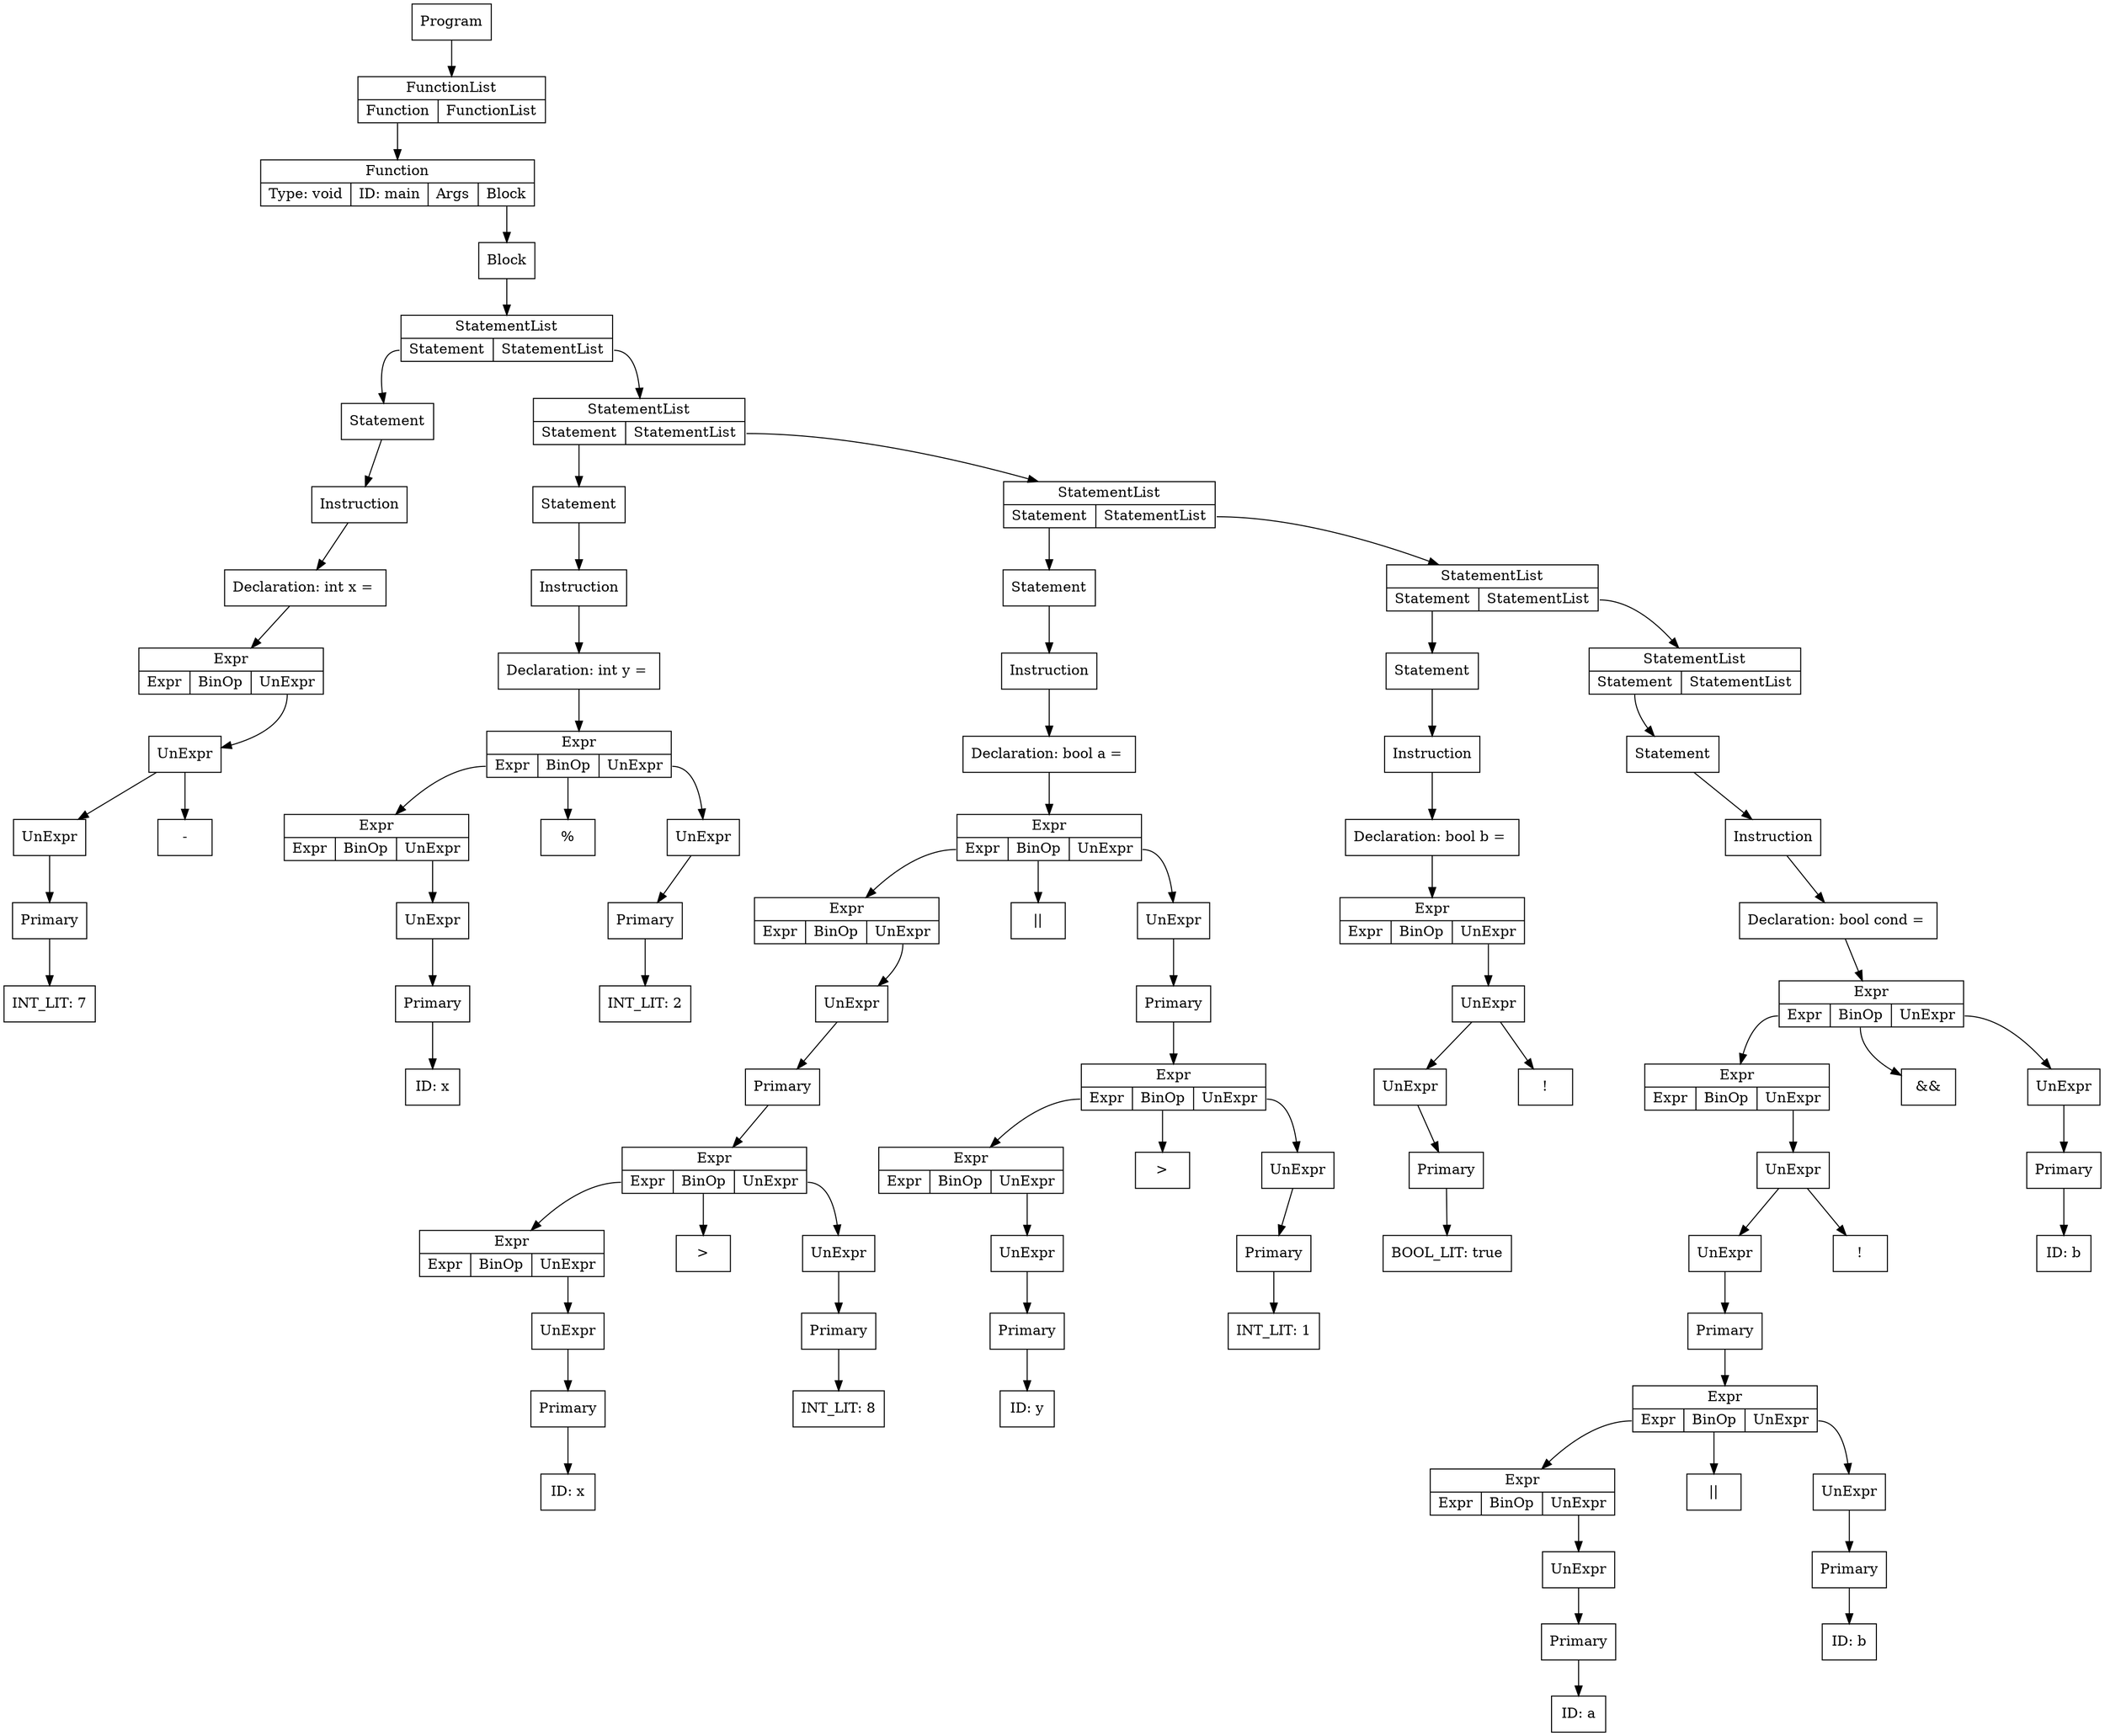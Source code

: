 digraph ccTree {
graph[nodesep="1"]
	node [shape=box]
	node [shape=box]
	n0 [label = "Primary"]
	n1 [label = "INT_LIT: 7"]
	n0-> n1
	n2 [label = "UnExpr"]
	n2-> n0
	n3 [label = "UnExpr"]
	n4 [label = "-"]
	n3-> n4
	n3-> n2
	n5 [label = "{Expr | {<e>Expr | <bo>BinOp | <ue>UnExpr}}", shape="record"]
	n5:ue-> n3
	n6 [label = "Declaration: int x = "]
	n6-> n5
	n7 [label = "Instruction"]
	n7-> n6
	n8 [label = "Statement"]
	n8-> n7
	n9 [label = "Primary"]
	n10 [label = "ID: x"]
	n9-> n10
	n11 [label = "UnExpr"]
	n11-> n9
	n12 [label = "{Expr | {<e>Expr | <bo>BinOp | <ue>UnExpr}}", shape="record"]
	n12:ue-> n11
	n13 [label = "Primary"]
	n14 [label = "INT_LIT: 2"]
	n13-> n14
	n15 [label = "UnExpr"]
	n15-> n13
	n16 [label = "{Expr | {<e>Expr | <bo>BinOp | <ue>UnExpr}}", shape="record"]
	n16:e-> n12
	n17 [label = "%"]
	n16:bo-> n17
	n16:ue-> n15
	n18 [label = "Declaration: int y = "]
	n18-> n16
	n19 [label = "Instruction"]
	n19-> n18
	n20 [label = "Statement"]
	n20-> n19
	n21 [label = "Primary"]
	n22 [label = "ID: x"]
	n21-> n22
	n23 [label = "UnExpr"]
	n23-> n21
	n24 [label = "{Expr | {<e>Expr | <bo>BinOp | <ue>UnExpr}}", shape="record"]
	n24:ue-> n23
	n25 [label = "Primary"]
	n26 [label = "INT_LIT: 8"]
	n25-> n26
	n27 [label = "UnExpr"]
	n27-> n25
	n28 [label = "{Expr | {<e>Expr | <bo>BinOp | <ue>UnExpr}}", shape="record"]
	n28:e-> n24
	n29 [label = ">"]
	n28:bo-> n29
	n28:ue-> n27
	n30 [label = "Primary"]
	n30-> n28
	n31 [label = "UnExpr"]
	n31-> n30
	n32 [label = "{Expr | {<e>Expr | <bo>BinOp | <ue>UnExpr}}", shape="record"]
	n32:ue-> n31
	n33 [label = "Primary"]
	n34 [label = "ID: y"]
	n33-> n34
	n35 [label = "UnExpr"]
	n35-> n33
	n36 [label = "{Expr | {<e>Expr | <bo>BinOp | <ue>UnExpr}}", shape="record"]
	n36:ue-> n35
	n37 [label = "Primary"]
	n38 [label = "INT_LIT: 1"]
	n37-> n38
	n39 [label = "UnExpr"]
	n39-> n37
	n40 [label = "{Expr | {<e>Expr | <bo>BinOp | <ue>UnExpr}}", shape="record"]
	n40:e-> n36
	n41 [label = ">"]
	n40:bo-> n41
	n40:ue-> n39
	n42 [label = "Primary"]
	n42-> n40
	n43 [label = "UnExpr"]
	n43-> n42
	n44 [label = "{Expr | {<e>Expr | <bo>BinOp | <ue>UnExpr}}", shape="record"]
	n44:e-> n32
	n45 [label = "||"]
	n44:bo-> n45
	n44:ue-> n43
	n46 [label = "Declaration: bool a = "]
	n46-> n44
	n47 [label = "Instruction"]
	n47-> n46
	n48 [label = "Statement"]
	n48-> n47
	n49 [label = "Primary"]
	n50 [label = "BOOL_LIT: true"]
	n49-> n50
	n51 [label = "UnExpr"]
	n51-> n49
	n52 [label = "UnExpr"]
	n53 [label = "!"]
	n52-> n53
	n52-> n51
	n54 [label = "{Expr | {<e>Expr | <bo>BinOp | <ue>UnExpr}}", shape="record"]
	n54:ue-> n52
	n55 [label = "Declaration: bool b = "]
	n55-> n54
	n56 [label = "Instruction"]
	n56-> n55
	n57 [label = "Statement"]
	n57-> n56
	n58 [label = "Primary"]
	n59 [label = "ID: a"]
	n58-> n59
	n60 [label = "UnExpr"]
	n60-> n58
	n61 [label = "{Expr | {<e>Expr | <bo>BinOp | <ue>UnExpr}}", shape="record"]
	n61:ue-> n60
	n62 [label = "Primary"]
	n63 [label = "ID: b"]
	n62-> n63
	n64 [label = "UnExpr"]
	n64-> n62
	n65 [label = "{Expr | {<e>Expr | <bo>BinOp | <ue>UnExpr}}", shape="record"]
	n65:e-> n61
	n66 [label = "||"]
	n65:bo-> n66
	n65:ue-> n64
	n67 [label = "Primary"]
	n67-> n65
	n68 [label = "UnExpr"]
	n68-> n67
	n69 [label = "UnExpr"]
	n70 [label = "!"]
	n69-> n70
	n69-> n68
	n71 [label = "{Expr | {<e>Expr | <bo>BinOp | <ue>UnExpr}}", shape="record"]
	n71:ue-> n69
	n72 [label = "Primary"]
	n73 [label = "ID: b"]
	n72-> n73
	n74 [label = "UnExpr"]
	n74-> n72
	n75 [label = "{Expr | {<e>Expr | <bo>BinOp | <ue>UnExpr}}", shape="record"]
	n75:e-> n71
	n76 [label = "&&"]
	n75:bo-> n76
	n75:ue-> n74
	n77 [label = "Declaration: bool cond = "]
	n77-> n75
	n78 [label = "Instruction"]
	n78-> n77
	n79 [label = "Statement"]
	n79-> n78
	n80 [label = "{StatementList | {<s>Statement | <sl>StatementList}}", shape="record"]
	n80:s-> n79
	n81 [label = "{StatementList | {<s>Statement | <sl>StatementList}}", shape="record"]
	n81:s-> n57
	n81:sl-> n80
	n82 [label = "{StatementList | {<s>Statement | <sl>StatementList}}", shape="record"]
	n82:s-> n48
	n82:sl-> n81
	n83 [label = "{StatementList | {<s>Statement | <sl>StatementList}}", shape="record"]
	n83:s-> n20
	n83:sl-> n82
	n84 [label = "{StatementList | {<s>Statement | <sl>StatementList}}", shape="record"]
	n84:s-> n8
	n84:sl-> n83
	n85 [label = "Block"]
	n85-> n84
	n86 [label = "{Function | {Type: void | ID: main | <a>Args | <b>Block}}", shape="record"]
	n86:b-> n85
	n87 [label = "{FunctionList | {<f> Function | <fl> FunctionList}}", shape="record"]
	n87:f-> n86
	n88 [label = "Program"]
	n88-> n87
}